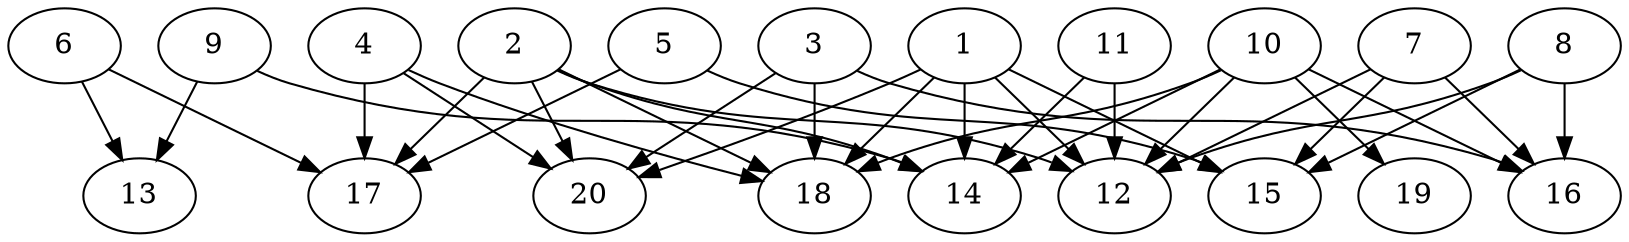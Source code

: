 // DAG automatically generated by daggen at Thu Oct  3 13:58:42 2019
// ./daggen --dot -n 20 --ccr 0.5 --fat 0.7 --regular 0.5 --density 0.5 --mindata 5242880 --maxdata 52428800 
digraph G {
  1 [size="95438848", alpha="0.11", expect_size="47719424"] 
  1 -> 12 [size ="47719424"]
  1 -> 14 [size ="47719424"]
  1 -> 15 [size ="47719424"]
  1 -> 18 [size ="47719424"]
  1 -> 20 [size ="47719424"]
  2 [size="12214272", alpha="0.11", expect_size="6107136"] 
  2 -> 12 [size ="6107136"]
  2 -> 14 [size ="6107136"]
  2 -> 17 [size ="6107136"]
  2 -> 18 [size ="6107136"]
  2 -> 20 [size ="6107136"]
  3 [size="100581376", alpha="0.12", expect_size="50290688"] 
  3 -> 16 [size ="50290688"]
  3 -> 18 [size ="50290688"]
  3 -> 20 [size ="50290688"]
  4 [size="12720128", alpha="0.19", expect_size="6360064"] 
  4 -> 17 [size ="6360064"]
  4 -> 18 [size ="6360064"]
  4 -> 20 [size ="6360064"]
  5 [size="41967616", alpha="0.06", expect_size="20983808"] 
  5 -> 15 [size ="20983808"]
  5 -> 17 [size ="20983808"]
  6 [size="16203776", alpha="0.12", expect_size="8101888"] 
  6 -> 13 [size ="8101888"]
  6 -> 17 [size ="8101888"]
  7 [size="38494208", alpha="0.17", expect_size="19247104"] 
  7 -> 12 [size ="19247104"]
  7 -> 15 [size ="19247104"]
  7 -> 16 [size ="19247104"]
  8 [size="22280192", alpha="0.17", expect_size="11140096"] 
  8 -> 12 [size ="11140096"]
  8 -> 15 [size ="11140096"]
  8 -> 16 [size ="11140096"]
  9 [size="87042048", alpha="0.16", expect_size="43521024"] 
  9 -> 13 [size ="43521024"]
  9 -> 14 [size ="43521024"]
  10 [size="56506368", alpha="0.14", expect_size="28253184"] 
  10 -> 12 [size ="28253184"]
  10 -> 14 [size ="28253184"]
  10 -> 16 [size ="28253184"]
  10 -> 18 [size ="28253184"]
  10 -> 19 [size ="28253184"]
  11 [size="36569088", alpha="0.19", expect_size="18284544"] 
  11 -> 12 [size ="18284544"]
  11 -> 14 [size ="18284544"]
  12 [size="86278144", alpha="0.08", expect_size="43139072"] 
  13 [size="41879552", alpha="0.19", expect_size="20939776"] 
  14 [size="99414016", alpha="0.06", expect_size="49707008"] 
  15 [size="92545024", alpha="0.16", expect_size="46272512"] 
  16 [size="24788992", alpha="0.01", expect_size="12394496"] 
  17 [size="80001024", alpha="0.11", expect_size="40000512"] 
  18 [size="64065536", alpha="0.09", expect_size="32032768"] 
  19 [size="51238912", alpha="0.17", expect_size="25619456"] 
  20 [size="31428608", alpha="0.10", expect_size="15714304"] 
}

